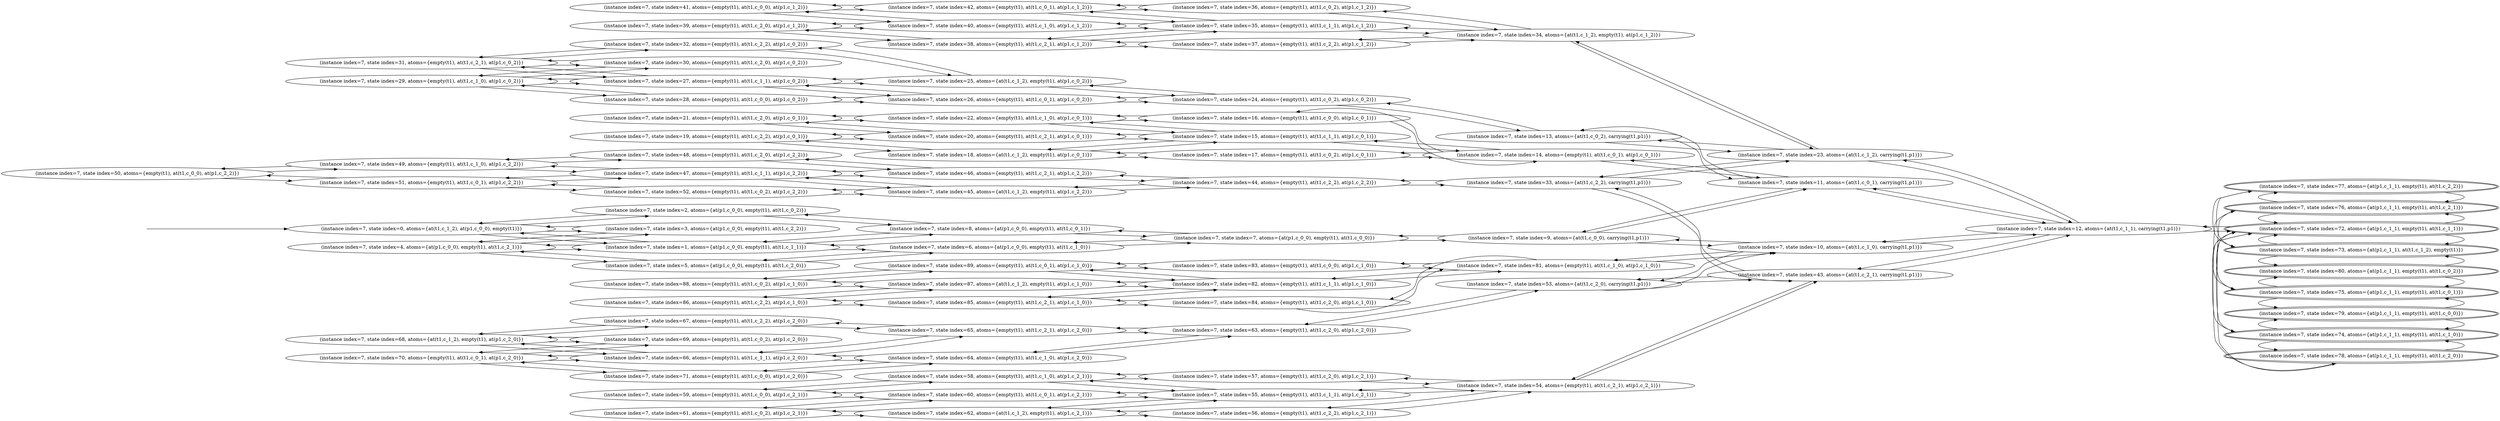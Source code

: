 digraph {
rankdir="LR"
s50[label="(instance index=7, state index=50, atoms={empty(t1), at(t1,c_0_0), at(p1,c_2_2)})"]
s69[label="(instance index=7, state index=69, atoms={empty(t1), at(t1,c_0_2), at(p1,c_2_0)})"]
s30[label="(instance index=7, state index=30, atoms={empty(t1), at(t1,c_2_0), at(p1,c_0_2)})"]
s3[label="(instance index=7, state index=3, atoms={at(p1,c_0_0), empty(t1), at(t1,c_2_2)})"]
s51[label="(instance index=7, state index=51, atoms={empty(t1), at(t1,c_0_1), at(p1,c_2_2)})"]
s49[label="(instance index=7, state index=49, atoms={empty(t1), at(t1,c_1_0), at(p1,c_2_2)})"]
s70[label="(instance index=7, state index=70, atoms={empty(t1), at(t1,c_0_1), at(p1,c_2_0)})"]
s68[label="(instance index=7, state index=68, atoms={at(t1,c_1_2), empty(t1), at(p1,c_2_0)})"]
s31[label="(instance index=7, state index=31, atoms={empty(t1), at(t1,c_2_1), at(p1,c_0_2)})"]
s29[label="(instance index=7, state index=29, atoms={empty(t1), at(t1,c_1_0), at(p1,c_0_2)})"]
s4[label="(instance index=7, state index=4, atoms={at(p1,c_0_0), empty(t1), at(t1,c_2_1)})"]
s0[label="(instance index=7, state index=0, atoms={at(t1,c_1_2), at(p1,c_0_0), empty(t1)})"]
s61[label="(instance index=7, state index=61, atoms={empty(t1), at(t1,c_0_2), at(p1,c_2_1)})"]
s59[label="(instance index=7, state index=59, atoms={empty(t1), at(t1,c_0_0), at(p1,c_2_1)})"]
s41[label="(instance index=7, state index=41, atoms={empty(t1), at(t1,c_0_0), at(p1,c_1_2)})"]
s39[label="(instance index=7, state index=39, atoms={empty(t1), at(t1,c_2_0), at(p1,c_1_2)})"]
s48[label="(instance index=7, state index=48, atoms={empty(t1), at(t1,c_2_0), at(p1,c_2_2)})"]
s52[label="(instance index=7, state index=52, atoms={empty(t1), at(t1,c_0_2), at(p1,c_2_2)})"]
s47[label="(instance index=7, state index=47, atoms={empty(t1), at(t1,c_1_1), at(p1,c_2_2)})"]
s88[label="(instance index=7, state index=88, atoms={empty(t1), at(t1,c_0_2), at(p1,c_1_0)})"]
s86[label="(instance index=7, state index=86, atoms={empty(t1), at(t1,c_2_2), at(p1,c_1_0)})"]
s67[label="(instance index=7, state index=67, atoms={empty(t1), at(t1,c_2_2), at(p1,c_2_0)})"]
s71[label="(instance index=7, state index=71, atoms={empty(t1), at(t1,c_0_0), at(p1,c_2_0)})"]
s66[label="(instance index=7, state index=66, atoms={empty(t1), at(t1,c_1_1), at(p1,c_2_0)})"]
s21[label="(instance index=7, state index=21, atoms={empty(t1), at(t1,c_2_0), at(p1,c_0_1)})"]
s19[label="(instance index=7, state index=19, atoms={empty(t1), at(t1,c_2_2), at(p1,c_0_1)})"]
s28[label="(instance index=7, state index=28, atoms={empty(t1), at(t1,c_0_0), at(p1,c_0_2)})"]
s32[label="(instance index=7, state index=32, atoms={empty(t1), at(t1,c_2_2), at(p1,c_0_2)})"]
s27[label="(instance index=7, state index=27, atoms={empty(t1), at(t1,c_1_1), at(p1,c_0_2)})"]
s2[label="(instance index=7, state index=2, atoms={at(p1,c_0_0), empty(t1), at(t1,c_0_2)})"]
s5[label="(instance index=7, state index=5, atoms={at(p1,c_0_0), empty(t1), at(t1,c_2_0)})"]
s1[label="(instance index=7, state index=1, atoms={at(p1,c_0_0), empty(t1), at(t1,c_1_1)})"]
s20[label="(instance index=7, state index=20, atoms={empty(t1), at(t1,c_2_1), at(p1,c_0_1)})"]
s18[label="(instance index=7, state index=18, atoms={at(t1,c_1_2), empty(t1), at(p1,c_0_1)})"]
s22[label="(instance index=7, state index=22, atoms={empty(t1), at(t1,c_1_0), at(p1,c_0_1)})"]
s25[label="(instance index=7, state index=25, atoms={at(t1,c_1_2), empty(t1), at(p1,c_0_2)})"]
s6[label="(instance index=7, state index=6, atoms={at(p1,c_0_0), empty(t1), at(t1,c_1_0)})"]
s65[label="(instance index=7, state index=65, atoms={empty(t1), at(t1,c_2_1), at(p1,c_2_0)})"]
s8[label="(instance index=7, state index=8, atoms={at(p1,c_0_0), empty(t1), at(t1,c_0_1)})"]
s26[label="(instance index=7, state index=26, atoms={empty(t1), at(t1,c_0_1), at(p1,c_0_2)})"]
s85[label="(instance index=7, state index=85, atoms={empty(t1), at(t1,c_2_1), at(p1,c_1_0)})"]
s64[label="(instance index=7, state index=64, atoms={empty(t1), at(t1,c_1_0), at(p1,c_2_0)})"]
s87[label="(instance index=7, state index=87, atoms={at(t1,c_1_2), empty(t1), at(p1,c_1_0)})"]
s89[label="(instance index=7, state index=89, atoms={empty(t1), at(t1,c_0_1), at(p1,c_1_0)})"]
s45[label="(instance index=7, state index=45, atoms={at(t1,c_1_2), empty(t1), at(p1,c_2_2)})"]
s46[label="(instance index=7, state index=46, atoms={empty(t1), at(t1,c_2_1), at(p1,c_2_2)})"]
s38[label="(instance index=7, state index=38, atoms={empty(t1), at(t1,c_2_1), at(p1,c_1_2)})"]
s40[label="(instance index=7, state index=40, atoms={empty(t1), at(t1,c_1_0), at(p1,c_1_2)})"]
s42[label="(instance index=7, state index=42, atoms={empty(t1), at(t1,c_0_1), at(p1,c_1_2)})"]
s58[label="(instance index=7, state index=58, atoms={empty(t1), at(t1,c_1_0), at(p1,c_2_1)})"]
s60[label="(instance index=7, state index=60, atoms={empty(t1), at(t1,c_0_1), at(p1,c_2_1)})"]
s62[label="(instance index=7, state index=62, atoms={at(t1,c_1_2), empty(t1), at(p1,c_2_1)})"]
s7[label="(instance index=7, state index=7, atoms={at(p1,c_0_0), empty(t1), at(t1,c_0_0)})"]
s63[label="(instance index=7, state index=63, atoms={empty(t1), at(t1,c_2_0), at(p1,c_2_0)})"]
s82[label="(instance index=7, state index=82, atoms={empty(t1), at(t1,c_1_1), at(p1,c_1_0)})"]
s24[label="(instance index=7, state index=24, atoms={empty(t1), at(t1,c_0_2), at(p1,c_0_2)})"]
s83[label="(instance index=7, state index=83, atoms={empty(t1), at(t1,c_0_0), at(p1,c_1_0)})"]
s17[label="(instance index=7, state index=17, atoms={empty(t1), at(t1,c_0_2), at(p1,c_0_1)})"]
s16[label="(instance index=7, state index=16, atoms={empty(t1), at(t1,c_0_0), at(p1,c_0_1)})"]
s15[label="(instance index=7, state index=15, atoms={empty(t1), at(t1,c_1_1), at(p1,c_0_1)})"]
s84[label="(instance index=7, state index=84, atoms={empty(t1), at(t1,c_2_0), at(p1,c_1_0)})"]
s44[label="(instance index=7, state index=44, atoms={empty(t1), at(t1,c_2_2), at(p1,c_2_2)})"]
s35[label="(instance index=7, state index=35, atoms={empty(t1), at(t1,c_1_1), at(p1,c_1_2)})"]
s36[label="(instance index=7, state index=36, atoms={empty(t1), at(t1,c_0_2), at(p1,c_1_2)})"]
s37[label="(instance index=7, state index=37, atoms={empty(t1), at(t1,c_2_2), at(p1,c_1_2)})"]
s55[label="(instance index=7, state index=55, atoms={empty(t1), at(t1,c_1_1), at(p1,c_2_1)})"]
s56[label="(instance index=7, state index=56, atoms={empty(t1), at(t1,c_2_2), at(p1,c_2_1)})"]
s57[label="(instance index=7, state index=57, atoms={empty(t1), at(t1,c_2_0), at(p1,c_2_1)})"]
s54[label="(instance index=7, state index=54, atoms={empty(t1), at(t1,c_2_1), at(p1,c_2_1)})"]
s34[label="(instance index=7, state index=34, atoms={at(t1,c_1_2), empty(t1), at(p1,c_1_2)})"]
s33[label="(instance index=7, state index=33, atoms={at(t1,c_2_2), carrying(t1,p1)})"]
s53[label="(instance index=7, state index=53, atoms={at(t1,c_2_0), carrying(t1,p1)})"]
s13[label="(instance index=7, state index=13, atoms={at(t1,c_0_2), carrying(t1,p1)})"]
s9[label="(instance index=7, state index=9, atoms={at(t1,c_0_0), carrying(t1,p1)})"]
s81[label="(instance index=7, state index=81, atoms={empty(t1), at(t1,c_1_0), at(p1,c_1_0)})"]
s14[label="(instance index=7, state index=14, atoms={empty(t1), at(t1,c_0_1), at(p1,c_0_1)})"]
s23[label="(instance index=7, state index=23, atoms={at(t1,c_1_2), carrying(t1,p1)})"]
s11[label="(instance index=7, state index=11, atoms={at(t1,c_0_1), carrying(t1,p1)})"]
s10[label="(instance index=7, state index=10, atoms={at(t1,c_1_0), carrying(t1,p1)})"]
s43[label="(instance index=7, state index=43, atoms={at(t1,c_2_1), carrying(t1,p1)})"]
s12[label="(instance index=7, state index=12, atoms={at(t1,c_1_1), carrying(t1,p1)})"]
s72[peripheries=2,label="(instance index=7, state index=72, atoms={at(p1,c_1_1), empty(t1), at(t1,c_1_1)})"]
s80[peripheries=2,label="(instance index=7, state index=80, atoms={at(p1,c_1_1), empty(t1), at(t1,c_0_2)})"]
s79[peripheries=2,label="(instance index=7, state index=79, atoms={at(p1,c_1_1), empty(t1), at(t1,c_0_0)})"]
s78[peripheries=2,label="(instance index=7, state index=78, atoms={at(p1,c_1_1), empty(t1), at(t1,c_2_0)})"]
s77[peripheries=2,label="(instance index=7, state index=77, atoms={at(p1,c_1_1), empty(t1), at(t1,c_2_2)})"]
s76[peripheries=2,label="(instance index=7, state index=76, atoms={at(p1,c_1_1), empty(t1), at(t1,c_2_1)})"]
s75[peripheries=2,label="(instance index=7, state index=75, atoms={at(p1,c_1_1), empty(t1), at(t1,c_0_1)})"]
s74[peripheries=2,label="(instance index=7, state index=74, atoms={at(p1,c_1_1), empty(t1), at(t1,c_1_0)})"]
s73[peripheries=2,label="(instance index=7, state index=73, atoms={at(p1,c_1_1), at(t1,c_1_2), empty(t1)})"]
Dangling [ label = "", style = invis ]
{ rank = same; Dangling }
Dangling -> s0
{ rank = same; s0}
{ rank = same; s51,s49,s70,s68,s31,s29,s4,s0}
{ rank = same; s61,s59,s41,s39,s48,s52,s47,s88,s86,s67,s71,s66,s21,s19,s28,s32,s27,s2,s5,s1}
{ rank = same; s20,s18,s22,s25,s6,s65,s8,s26,s85,s64,s87,s89,s45,s46,s38,s40,s42,s58,s60,s62}
{ rank = same; s7,s63,s82,s24,s83,s17,s16,s15,s84,s44,s35,s36,s37,s55,s56,s57}
{ rank = same; s54,s34,s33,s53,s13,s9,s81,s14}
{ rank = same; s23,s11,s10,s43}
{ rank = same; s12}
{ rank = same; s72,s80,s79,s78,s77,s76,s75,s74,s73}
{
s50->s51
s50->s49
s69->s70
s69->s68
s30->s31
s30->s29
s3->s4
s3->s0
}
{
s51->s52
s51->s47
s51->s50
s49->s47
s49->s50
s49->s48
s70->s71
s70->s69
s70->s66
s68->s67
s68->s69
s68->s66
s31->s30
s31->s27
s31->s32
s29->s28
s29->s30
s29->s27
s4->s5
s4->s3
s4->s1
s0->s3
s0->s2
s0->s1
}
{
s61->s62
s61->s60
s59->s60
s59->s58
s41->s42
s41->s40
s39->s38
s39->s40
s48->s46
s48->s49
s52->s45
s52->s51
s47->s45
s47->s46
s47->s51
s47->s49
s88->s87
s88->s89
s86->s87
s86->s85
s67->s68
s67->s65
s71->s70
s71->s64
s66->s68
s66->s70
s66->s65
s66->s64
s21->s22
s21->s20
s19->s20
s19->s18
s28->s29
s28->s26
s32->s31
s32->s25
s27->s29
s27->s31
s27->s26
s27->s25
s2->s0
s2->s8
s5->s6
s5->s4
s1->s6
s1->s4
s1->s0
s1->s8
}
{
s20->s15
s20->s21
s20->s19
s18->s15
s18->s19
s18->s17
s22->s15
s22->s21
s22->s16
s25->s32
s25->s27
s25->s24
s6->s5
s6->s7
s6->s1
s65->s67
s65->s63
s65->s66
s8->s2
s8->s7
s8->s1
s26->s28
s26->s27
s26->s24
s85->s86
s85->s84
s85->s82
s64->s71
s64->s63
s64->s66
s87->s86
s87->s82
s87->s88
s89->s83
s89->s82
s89->s88
s45->s47
s45->s44
s45->s52
s46->s47
s46->s44
s46->s48
s38->s39
s38->s37
s38->s35
s40->s39
s40->s35
s40->s41
s42->s36
s42->s35
s42->s41
s58->s55
s58->s59
s58->s57
s60->s55
s60->s61
s60->s59
s62->s55
s62->s61
s62->s56
}
{
s7->s6
s7->s9
s7->s8
s63->s53
s63->s65
s63->s64
s82->s87
s82->s85
s82->s81
s82->s89
s24->s26
s24->s13
s24->s25
s83->s81
s83->s89
s17->s14
s17->s18
s16->s14
s16->s22
s15->s14
s15->s22
s15->s20
s15->s18
s84->s85
s84->s81
s44->s46
s44->s45
s44->s33
s35->s38
s35->s42
s35->s34
s35->s40
s36->s34
s36->s42
s37->s38
s37->s34
s55->s54
s55->s60
s55->s58
s55->s62
s56->s62
s56->s54
s57->s54
s57->s58
}
{
s54->s55
s54->s43
s54->s57
s54->s56
s34->s23
s34->s37
s34->s36
s34->s35
s33->s23
s33->s44
s33->s43
s53->s63
s53->s43
s53->s10
s13->s23
s13->s11
s13->s24
s9->s11
s9->s7
s9->s10
s81->s82
s81->s84
s81->s83
s81->s10
s14->s15
s14->s17
s14->s11
s14->s16
}
{
s23->s12
s23->s34
s23->s13
s23->s33
s11->s13
s11->s12
s11->s14
s11->s9
s10->s9
s10->s53
s10->s12
s10->s81
s43->s54
s43->s12
s43->s53
s43->s33
}
{
s12->s11
s12->s23
s12->s43
s12->s10
s12->s72
}
{
s72->s12
s72->s76
s72->s75
s72->s74
s72->s73
s80->s75
s80->s73
s79->s75
s79->s74
s78->s76
s78->s74
s77->s76
s77->s73
s76->s77
s76->s78
s76->s72
s75->s79
s75->s72
s75->s80
s74->s79
s74->s78
s74->s72
s73->s77
s73->s80
s73->s72
}
}
